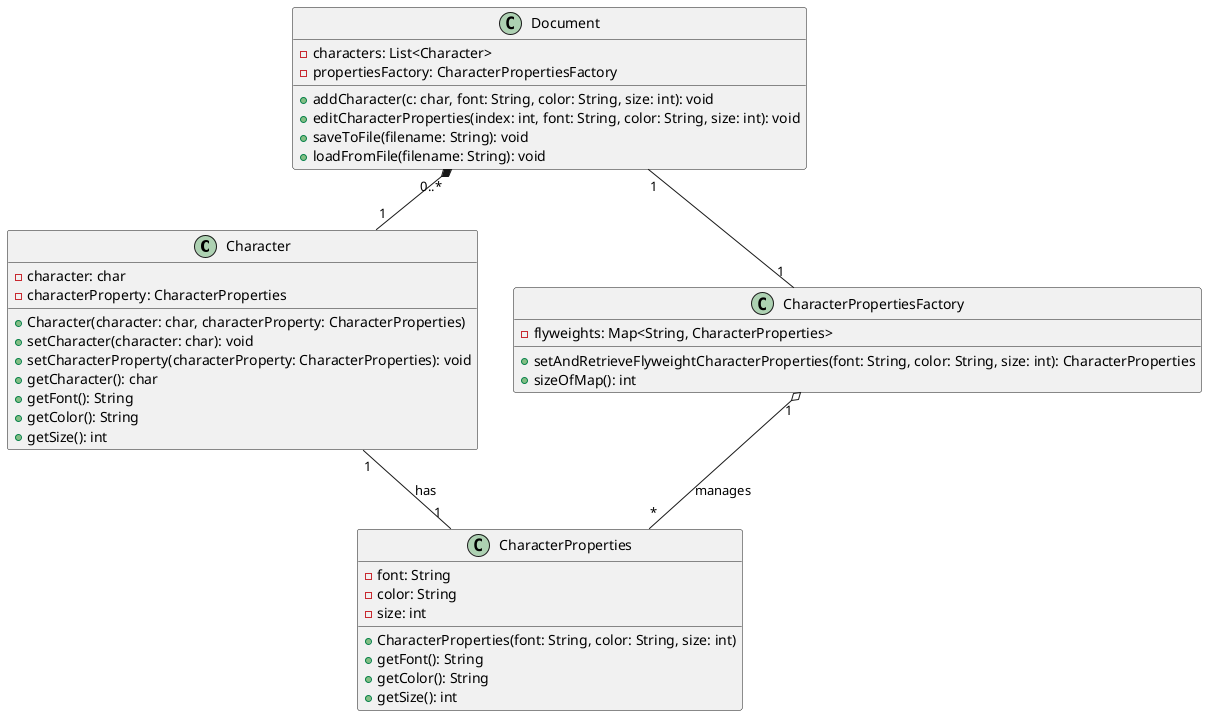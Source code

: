 
@startuml

class Character
class CharacterProperties
class CharacterPropertiesFactory
class Document

Character "1" -- "1" CharacterProperties : has
Document "0..*" *-- "1" Character
Document "1" -- "1" CharacterPropertiesFactory
CharacterPropertiesFactory "1" o-- "*" CharacterProperties : manages

class Document{
    - characters: List<Character>
    - propertiesFactory: CharacterPropertiesFactory
    + addCharacter(c: char, font: String, color: String, size: int): void
    + editCharacterProperties(index: int, font: String, color: String, size: int): void
    + saveToFile(filename: String): void
    + loadFromFile(filename: String): void
}

class Character{
    - character: char
    - characterProperty: CharacterProperties
    + Character(character: char, characterProperty: CharacterProperties)
    + setCharacter(character: char): void
    + setCharacterProperty(characterProperty: CharacterProperties): void
    + getCharacter(): char
    + getFont(): String
    + getColor(): String
    + getSize(): int
}

class CharacterPropertiesFactory{
    - flyweights: Map<String, CharacterProperties>
    + setAndRetrieveFlyweightCharacterProperties(font: String, color: String, size: int): CharacterProperties
    + sizeOfMap(): int
}

class CharacterProperties{
    - font: String
    - color: String
    - size: int
    + CharacterProperties(font: String, color: String, size: int)
    + getFont(): String
    + getColor(): String
    + getSize(): int
}

@enduml
